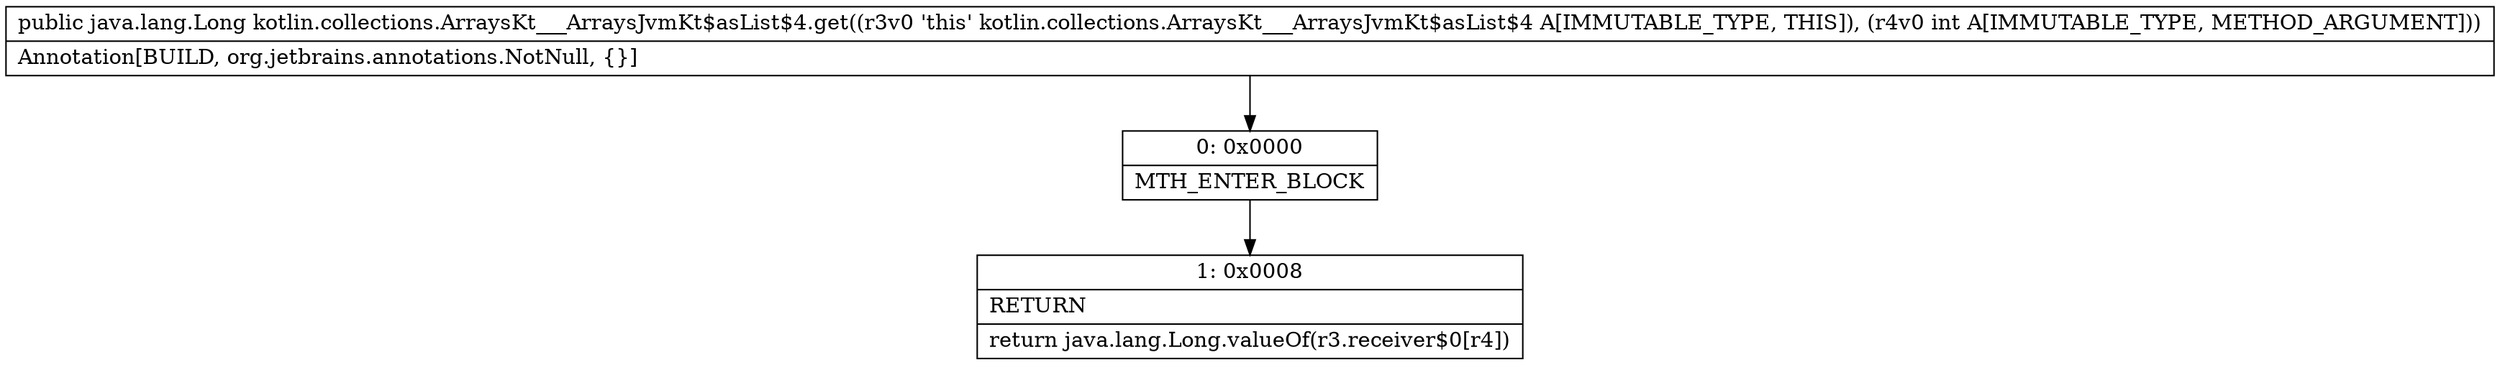 digraph "CFG forkotlin.collections.ArraysKt___ArraysJvmKt$asList$4.get(I)Ljava\/lang\/Long;" {
Node_0 [shape=record,label="{0\:\ 0x0000|MTH_ENTER_BLOCK\l}"];
Node_1 [shape=record,label="{1\:\ 0x0008|RETURN\l|return java.lang.Long.valueOf(r3.receiver$0[r4])\l}"];
MethodNode[shape=record,label="{public java.lang.Long kotlin.collections.ArraysKt___ArraysJvmKt$asList$4.get((r3v0 'this' kotlin.collections.ArraysKt___ArraysJvmKt$asList$4 A[IMMUTABLE_TYPE, THIS]), (r4v0 int A[IMMUTABLE_TYPE, METHOD_ARGUMENT]))  | Annotation[BUILD, org.jetbrains.annotations.NotNull, \{\}]\l}"];
MethodNode -> Node_0;
Node_0 -> Node_1;
}

